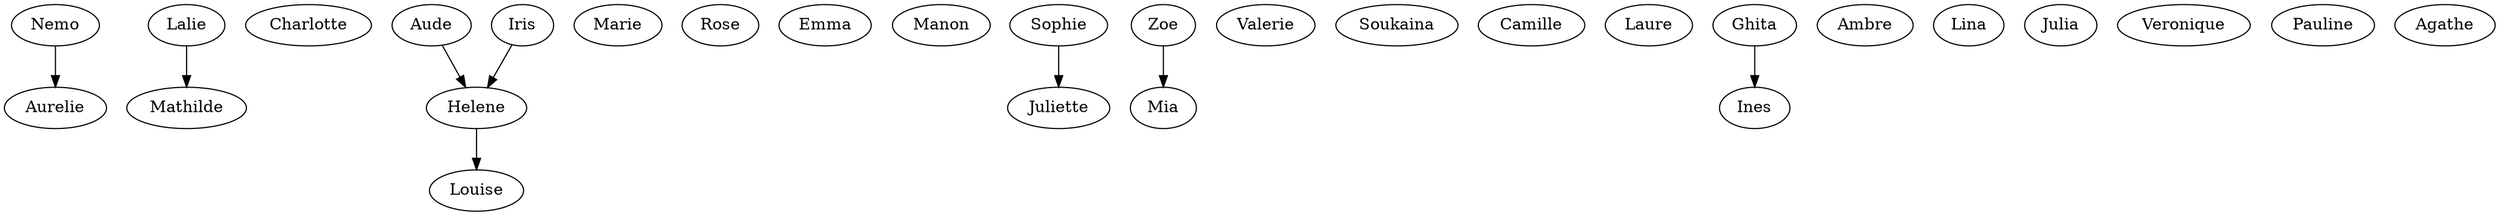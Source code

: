 strict digraph G {
  Aurelie;
  Lalie;
  Charlotte;
  Aude;
  Nemo;
  Marie;
  Rose;
  Helene;
  Aude;
  Emma;
  Manon;
  Mathilde;
  Juliette;
  Helene;
  Marie;
  Zoe;
  Iris;
  Juliette;
  Juliette;
  Juliette;
  Sophie;
  Mathilde;
  Helene;
  Louise;
  Juliette;
  Valerie;
  Soukaina;
  Camille;
  Laure;
  Sophie;
  Ines;
  Iris;
  Zoe;
  Ines;
  Camille;
  Soukaina;
  Ambre;
  Lina;
  Julia;
  Mia;
  Iris;
  Mathilde;
  Helene;
  Aude;
  Ghita;
  Ines;
  Lalie;
  Veronique;
  Zoe;
  Pauline;
  Agathe;
  Aude;
  Pauline;
  Nemo -> Aurelie;
  Iris -> Helene;
  Sophie -> Juliette;
  Helene -> Louise;
  Aude -> Helene;
  Ghita -> Ines;
  Lalie -> Mathilde;
  Zoe -> Mia;
}
